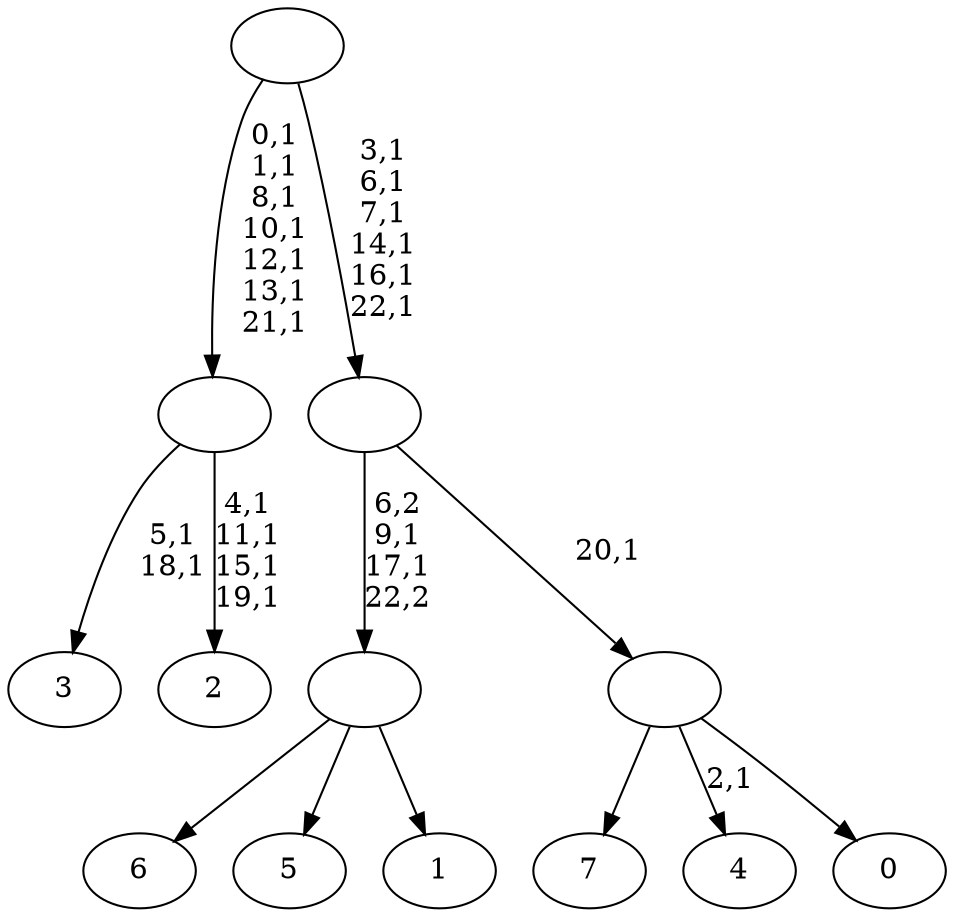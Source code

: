 digraph T {
	31 [label="7"]
	30 [label="6"]
	29 [label="5"]
	28 [label="4"]
	26 [label="3"]
	23 [label="2"]
	18 [label=""]
	11 [label="1"]
	10 [label=""]
	8 [label="0"]
	7 [label=""]
	6 [label=""]
	0 [label=""]
	18 -> 23 [label="4,1\n11,1\n15,1\n19,1"]
	18 -> 26 [label="5,1\n18,1"]
	10 -> 30 [label=""]
	10 -> 29 [label=""]
	10 -> 11 [label=""]
	7 -> 28 [label="2,1"]
	7 -> 31 [label=""]
	7 -> 8 [label=""]
	6 -> 10 [label="6,2\n9,1\n17,1\n22,2"]
	6 -> 7 [label="20,1"]
	0 -> 6 [label="3,1\n6,1\n7,1\n14,1\n16,1\n22,1"]
	0 -> 18 [label="0,1\n1,1\n8,1\n10,1\n12,1\n13,1\n21,1"]
}
